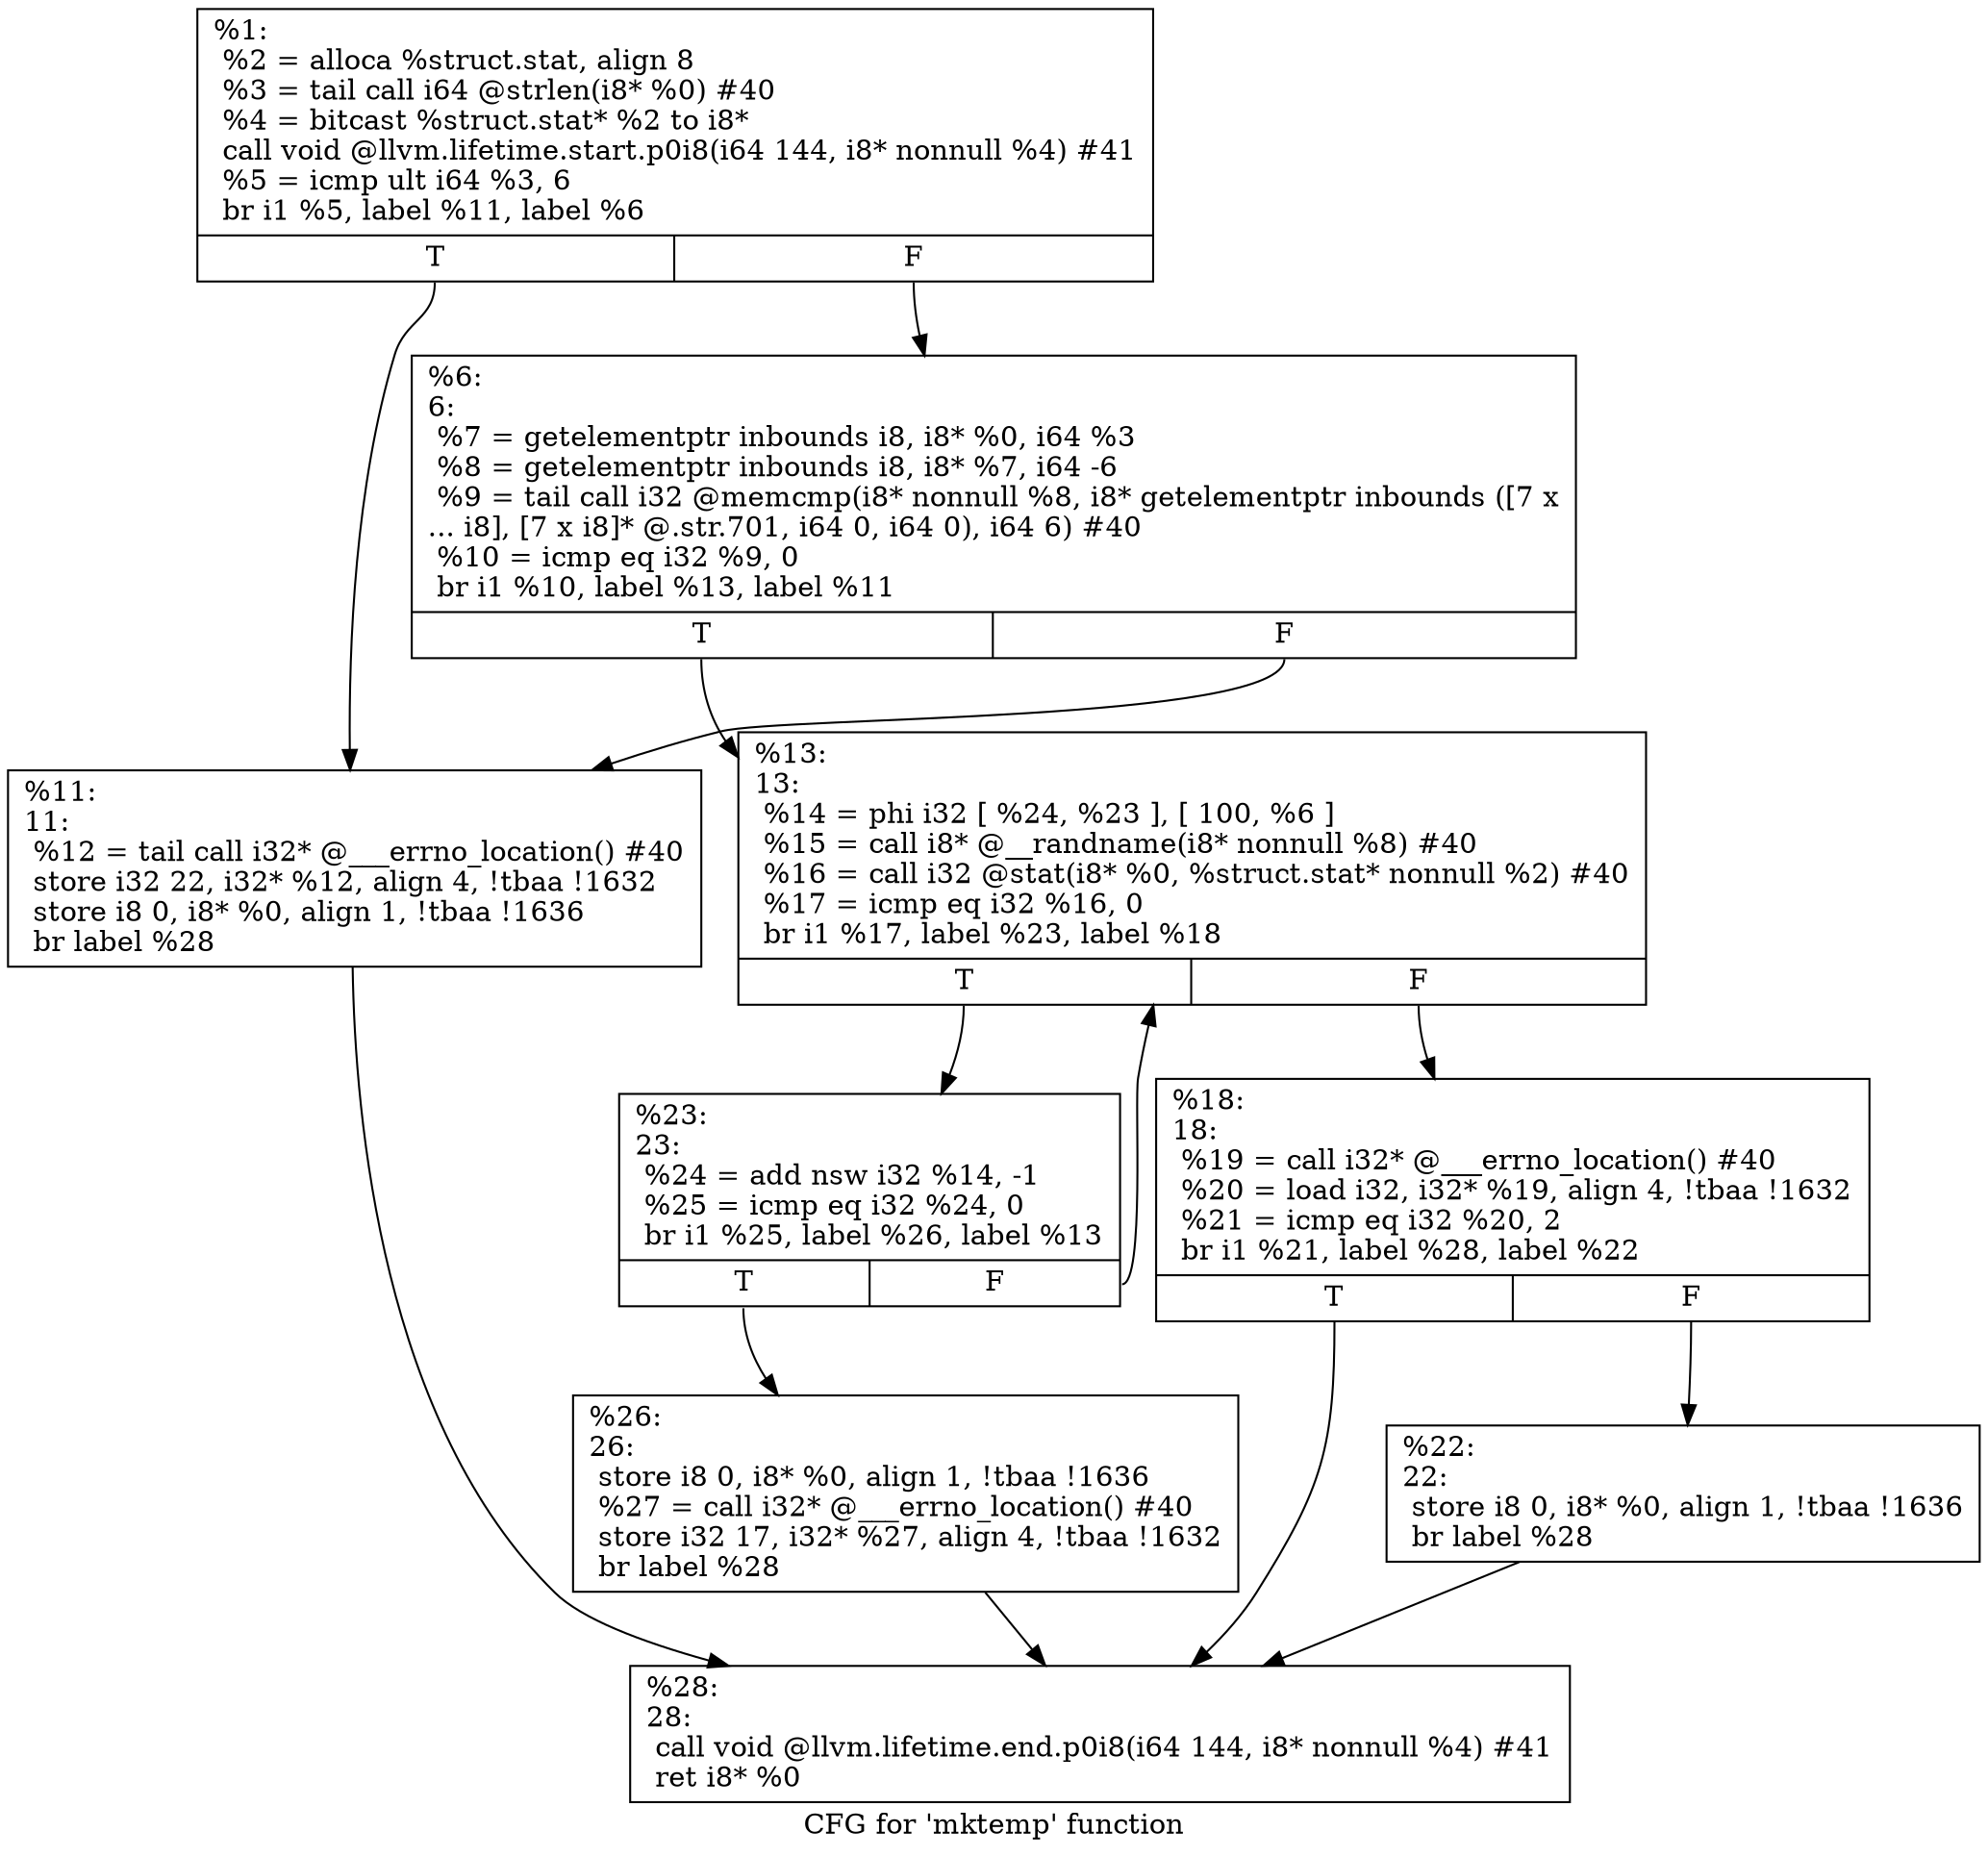 digraph "CFG for 'mktemp' function" {
	label="CFG for 'mktemp' function";

	Node0x1eae9c0 [shape=record,label="{%1:\l  %2 = alloca %struct.stat, align 8\l  %3 = tail call i64 @strlen(i8* %0) #40\l  %4 = bitcast %struct.stat* %2 to i8*\l  call void @llvm.lifetime.start.p0i8(i64 144, i8* nonnull %4) #41\l  %5 = icmp ult i64 %3, 6\l  br i1 %5, label %11, label %6\l|{<s0>T|<s1>F}}"];
	Node0x1eae9c0:s0 -> Node0x1eaed90;
	Node0x1eae9c0:s1 -> Node0x1eaed40;
	Node0x1eaed40 [shape=record,label="{%6:\l6:                                                \l  %7 = getelementptr inbounds i8, i8* %0, i64 %3\l  %8 = getelementptr inbounds i8, i8* %7, i64 -6\l  %9 = tail call i32 @memcmp(i8* nonnull %8, i8* getelementptr inbounds ([7 x\l... i8], [7 x i8]* @.str.701, i64 0, i64 0), i64 6) #40\l  %10 = icmp eq i32 %9, 0\l  br i1 %10, label %13, label %11\l|{<s0>T|<s1>F}}"];
	Node0x1eaed40:s0 -> Node0x1eaede0;
	Node0x1eaed40:s1 -> Node0x1eaed90;
	Node0x1eaed90 [shape=record,label="{%11:\l11:                                               \l  %12 = tail call i32* @___errno_location() #40\l  store i32 22, i32* %12, align 4, !tbaa !1632\l  store i8 0, i8* %0, align 1, !tbaa !1636\l  br label %28\l}"];
	Node0x1eaed90 -> Node0x1eaef70;
	Node0x1eaede0 [shape=record,label="{%13:\l13:                                               \l  %14 = phi i32 [ %24, %23 ], [ 100, %6 ]\l  %15 = call i8* @__randname(i8* nonnull %8) #40\l  %16 = call i32 @stat(i8* %0, %struct.stat* nonnull %2) #40\l  %17 = icmp eq i32 %16, 0\l  br i1 %17, label %23, label %18\l|{<s0>T|<s1>F}}"];
	Node0x1eaede0:s0 -> Node0x1eaeed0;
	Node0x1eaede0:s1 -> Node0x1eaee30;
	Node0x1eaee30 [shape=record,label="{%18:\l18:                                               \l  %19 = call i32* @___errno_location() #40\l  %20 = load i32, i32* %19, align 4, !tbaa !1632\l  %21 = icmp eq i32 %20, 2\l  br i1 %21, label %28, label %22\l|{<s0>T|<s1>F}}"];
	Node0x1eaee30:s0 -> Node0x1eaef70;
	Node0x1eaee30:s1 -> Node0x1eaee80;
	Node0x1eaee80 [shape=record,label="{%22:\l22:                                               \l  store i8 0, i8* %0, align 1, !tbaa !1636\l  br label %28\l}"];
	Node0x1eaee80 -> Node0x1eaef70;
	Node0x1eaeed0 [shape=record,label="{%23:\l23:                                               \l  %24 = add nsw i32 %14, -1\l  %25 = icmp eq i32 %24, 0\l  br i1 %25, label %26, label %13\l|{<s0>T|<s1>F}}"];
	Node0x1eaeed0:s0 -> Node0x1eaef20;
	Node0x1eaeed0:s1 -> Node0x1eaede0;
	Node0x1eaef20 [shape=record,label="{%26:\l26:                                               \l  store i8 0, i8* %0, align 1, !tbaa !1636\l  %27 = call i32* @___errno_location() #40\l  store i32 17, i32* %27, align 4, !tbaa !1632\l  br label %28\l}"];
	Node0x1eaef20 -> Node0x1eaef70;
	Node0x1eaef70 [shape=record,label="{%28:\l28:                                               \l  call void @llvm.lifetime.end.p0i8(i64 144, i8* nonnull %4) #41\l  ret i8* %0\l}"];
}
